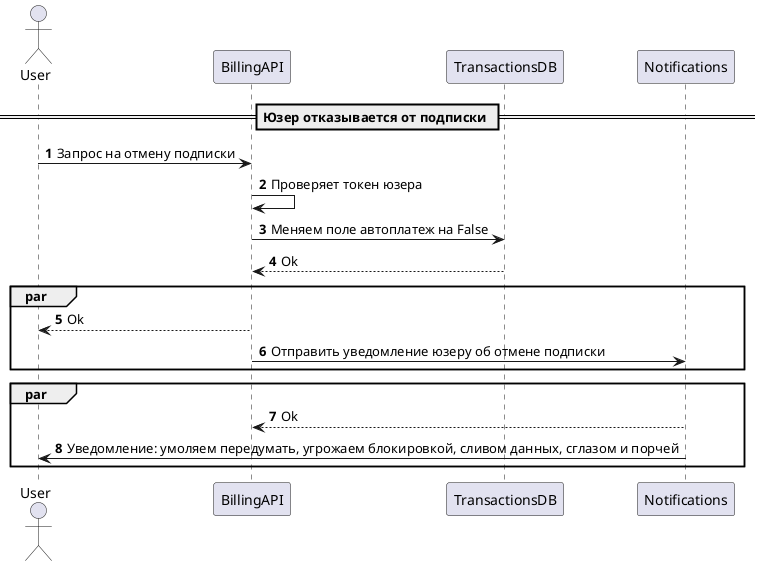 @startuml to be

== Юзер отказывается от подписки ==

autonumber

actor User

User -> BillingAPI: Запрос на отмену подписки

BillingAPI -> BillingAPI: Проверяет токен юзера

BillingAPI -> TransactionsDB: Меняем поле автоплатеж на False

TransactionsDB --> BillingAPI: Ok

par

BillingAPI --> User: Ok

BillingAPI -> Notifications: Отправить уведомление юзеру об отмене подписки

end

par

Notifications --> BillingAPI: Ok

Notifications -> User: Уведомление: умоляем передумать, угрожаем блокировкой, сливом данных, сглазом и порчей

end

@enduml